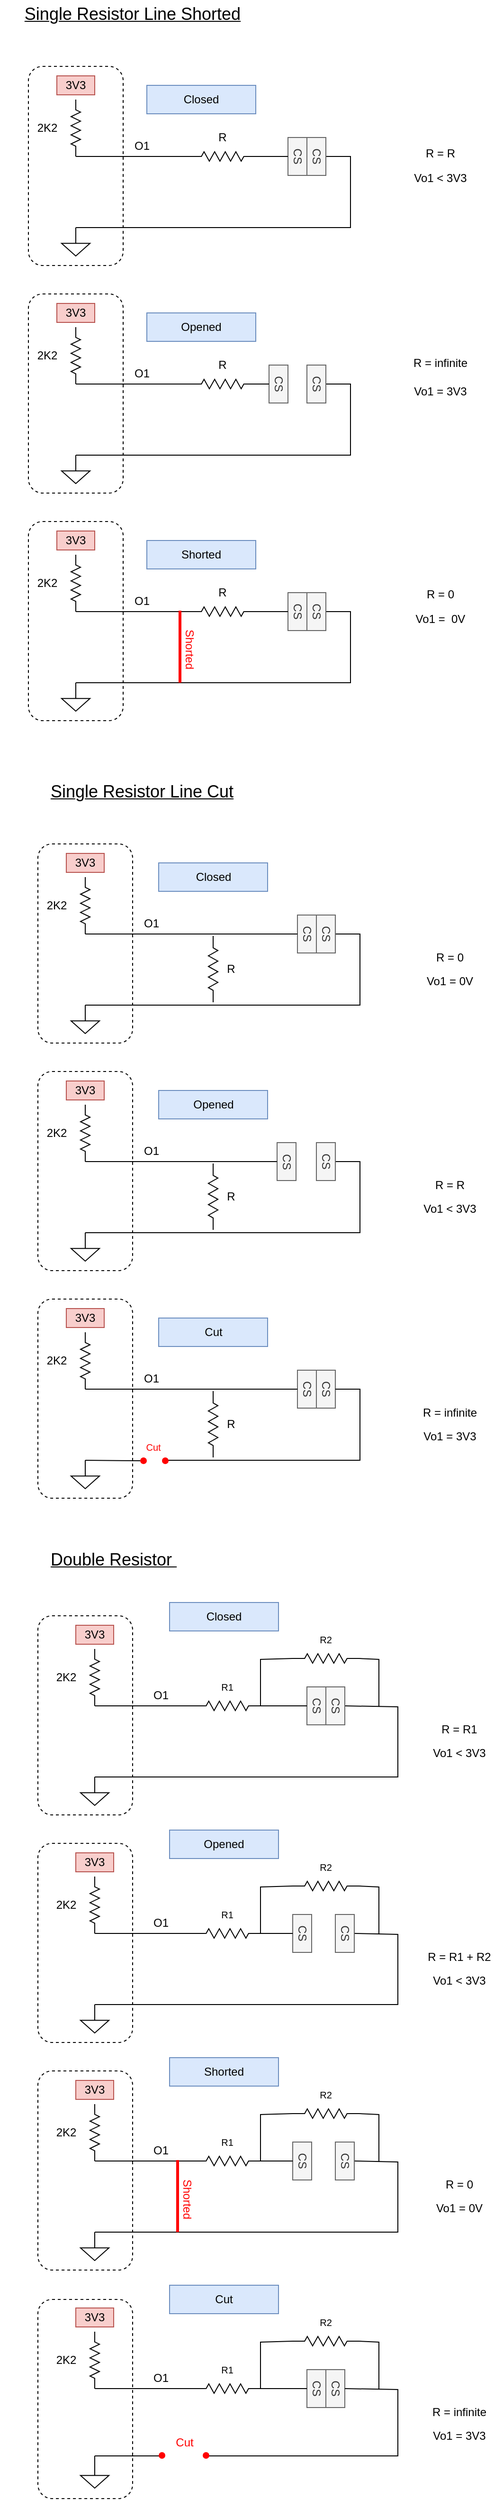 <mxfile version="17.1.3" type="device"><diagram id="9lGxeJK1b-axUtR7p1tf" name="Page-1"><mxGraphModel dx="1141" dy="655" grid="1" gridSize="10" guides="1" tooltips="1" connect="1" arrows="1" fold="1" page="1" pageScale="1" pageWidth="827" pageHeight="1169" math="0" shadow="0"><root><mxCell id="0"/><mxCell id="1" parent="0"/><mxCell id="3kY-kSc1NdS_NbZvphRn-1" value="&lt;font style=&quot;font-size: 18px&quot;&gt;Single Resistor Line Shorted&lt;/font&gt;" style="text;html=1;strokeColor=none;fillColor=none;align=center;verticalAlign=middle;whiteSpace=wrap;rounded=0;fontStyle=4" vertex="1" parent="1"><mxGeometry x="100" y="50" width="240" height="30" as="geometry"/></mxCell><mxCell id="3kY-kSc1NdS_NbZvphRn-3" value="" style="pointerEvents=1;verticalLabelPosition=bottom;shadow=0;dashed=0;align=center;html=1;verticalAlign=top;shape=mxgraph.electrical.signal_sources.signal_ground;fontSize=18;" vertex="1" parent="1"><mxGeometry x="145" y="300" width="30" height="20" as="geometry"/></mxCell><mxCell id="3kY-kSc1NdS_NbZvphRn-6" value="3V3" style="text;html=1;strokeColor=#b85450;fillColor=#f8cecc;align=center;verticalAlign=middle;whiteSpace=wrap;rounded=0;fontSize=12;" vertex="1" parent="1"><mxGeometry x="140" y="130" width="40" height="20" as="geometry"/></mxCell><mxCell id="3kY-kSc1NdS_NbZvphRn-7" value="" style="pointerEvents=1;verticalLabelPosition=bottom;shadow=0;dashed=0;align=center;html=1;verticalAlign=top;shape=mxgraph.electrical.resistors.resistor_2;fontSize=12;rotation=90;" vertex="1" parent="1"><mxGeometry x="130" y="180" width="60" height="10" as="geometry"/></mxCell><mxCell id="3kY-kSc1NdS_NbZvphRn-8" value="O1" style="text;html=1;strokeColor=none;fillColor=none;align=center;verticalAlign=middle;whiteSpace=wrap;rounded=0;fontSize=12;" vertex="1" parent="1"><mxGeometry x="215" y="194" width="30" height="20" as="geometry"/></mxCell><mxCell id="3kY-kSc1NdS_NbZvphRn-10" value="" style="endArrow=none;html=1;rounded=0;fontSize=12;exitX=1;exitY=0.5;exitDx=0;exitDy=0;exitPerimeter=0;entryX=0;entryY=0.5;entryDx=0;entryDy=0;entryPerimeter=0;" edge="1" parent="1" source="3kY-kSc1NdS_NbZvphRn-7" target="3kY-kSc1NdS_NbZvphRn-17"><mxGeometry width="50" height="50" relative="1" as="geometry"><mxPoint x="240" y="190" as="sourcePoint"/><mxPoint x="250" y="215" as="targetPoint"/></mxGeometry></mxCell><mxCell id="3kY-kSc1NdS_NbZvphRn-11" value="" style="endArrow=none;html=1;rounded=0;fontSize=12;exitX=1;exitY=0.5;exitDx=0;exitDy=0;exitPerimeter=0;entryX=0.5;entryY=0;entryDx=0;entryDy=0;" edge="1" parent="1" target="3kY-kSc1NdS_NbZvphRn-16"><mxGeometry width="50" height="50" relative="1" as="geometry"><mxPoint x="160" y="290" as="sourcePoint"/><mxPoint x="250" y="290" as="targetPoint"/><Array as="points"><mxPoint x="450" y="290"/><mxPoint x="450" y="215"/></Array></mxGeometry></mxCell><mxCell id="3kY-kSc1NdS_NbZvphRn-12" value="" style="endArrow=none;html=1;rounded=0;fontSize=12;exitX=0.5;exitY=0;exitDx=0;exitDy=0;exitPerimeter=0;" edge="1" parent="1" source="3kY-kSc1NdS_NbZvphRn-3"><mxGeometry width="50" height="50" relative="1" as="geometry"><mxPoint x="240" y="190" as="sourcePoint"/><mxPoint x="160" y="290" as="targetPoint"/></mxGeometry></mxCell><mxCell id="3kY-kSc1NdS_NbZvphRn-13" value="2K2" style="text;html=1;strokeColor=none;fillColor=none;align=center;verticalAlign=middle;whiteSpace=wrap;rounded=0;fontSize=12;" vertex="1" parent="1"><mxGeometry x="100" y="170" width="60" height="30" as="geometry"/></mxCell><mxCell id="3kY-kSc1NdS_NbZvphRn-14" value="" style="rounded=1;whiteSpace=wrap;html=1;fontSize=12;fillColor=none;dashed=1;" vertex="1" parent="1"><mxGeometry x="110" y="120" width="100" height="210" as="geometry"/></mxCell><mxCell id="3kY-kSc1NdS_NbZvphRn-15" value="CS" style="rounded=0;whiteSpace=wrap;html=1;fontSize=12;fillColor=#f5f5f5;rotation=90;fontColor=#333333;strokeColor=#666666;" vertex="1" parent="1"><mxGeometry x="374" y="205" width="40" height="20" as="geometry"/></mxCell><mxCell id="3kY-kSc1NdS_NbZvphRn-16" value="CS" style="rounded=0;whiteSpace=wrap;html=1;fontSize=12;fillColor=#f5f5f5;rotation=90;fontColor=#333333;strokeColor=#666666;" vertex="1" parent="1"><mxGeometry x="394" y="205" width="40" height="20" as="geometry"/></mxCell><mxCell id="3kY-kSc1NdS_NbZvphRn-19" style="edgeStyle=orthogonalEdgeStyle;rounded=0;orthogonalLoop=1;jettySize=auto;html=1;exitX=1;exitY=0.5;exitDx=0;exitDy=0;exitPerimeter=0;entryX=0.5;entryY=1;entryDx=0;entryDy=0;fontSize=12;endArrow=none;endFill=0;" edge="1" parent="1" source="3kY-kSc1NdS_NbZvphRn-17" target="3kY-kSc1NdS_NbZvphRn-15"><mxGeometry relative="1" as="geometry"/></mxCell><mxCell id="3kY-kSc1NdS_NbZvphRn-17" value="" style="pointerEvents=1;verticalLabelPosition=bottom;shadow=0;dashed=0;align=center;html=1;verticalAlign=top;shape=mxgraph.electrical.resistors.resistor_2;fontSize=12;fillColor=default;" vertex="1" parent="1"><mxGeometry x="280" y="210" width="70" height="10" as="geometry"/></mxCell><mxCell id="3kY-kSc1NdS_NbZvphRn-18" value="R" style="text;html=1;strokeColor=none;fillColor=none;align=center;verticalAlign=middle;whiteSpace=wrap;rounded=0;fontSize=12;" vertex="1" parent="1"><mxGeometry x="285" y="180" width="60" height="30" as="geometry"/></mxCell><mxCell id="3kY-kSc1NdS_NbZvphRn-35" value="" style="pointerEvents=1;verticalLabelPosition=bottom;shadow=0;dashed=0;align=center;html=1;verticalAlign=top;shape=mxgraph.electrical.signal_sources.signal_ground;fontSize=18;" vertex="1" parent="1"><mxGeometry x="145" y="540" width="30" height="20" as="geometry"/></mxCell><mxCell id="3kY-kSc1NdS_NbZvphRn-36" value="3V3" style="text;html=1;strokeColor=#b85450;fillColor=#f8cecc;align=center;verticalAlign=middle;whiteSpace=wrap;rounded=0;fontSize=12;" vertex="1" parent="1"><mxGeometry x="140" y="370" width="40" height="20" as="geometry"/></mxCell><mxCell id="3kY-kSc1NdS_NbZvphRn-37" value="" style="pointerEvents=1;verticalLabelPosition=bottom;shadow=0;dashed=0;align=center;html=1;verticalAlign=top;shape=mxgraph.electrical.resistors.resistor_2;fontSize=12;rotation=90;" vertex="1" parent="1"><mxGeometry x="130" y="420" width="60" height="10" as="geometry"/></mxCell><mxCell id="3kY-kSc1NdS_NbZvphRn-38" value="O1" style="text;html=1;strokeColor=none;fillColor=none;align=center;verticalAlign=middle;whiteSpace=wrap;rounded=0;fontSize=12;" vertex="1" parent="1"><mxGeometry x="215" y="434" width="30" height="20" as="geometry"/></mxCell><mxCell id="3kY-kSc1NdS_NbZvphRn-40" value="" style="endArrow=none;html=1;rounded=0;fontSize=12;exitX=1;exitY=0.5;exitDx=0;exitDy=0;exitPerimeter=0;entryX=0;entryY=0.5;entryDx=0;entryDy=0;entryPerimeter=0;" edge="1" parent="1" source="3kY-kSc1NdS_NbZvphRn-37" target="3kY-kSc1NdS_NbZvphRn-48"><mxGeometry width="50" height="50" relative="1" as="geometry"><mxPoint x="240" y="430" as="sourcePoint"/><mxPoint x="250" y="455" as="targetPoint"/></mxGeometry></mxCell><mxCell id="3kY-kSc1NdS_NbZvphRn-41" value="" style="endArrow=none;html=1;rounded=0;fontSize=12;exitX=1;exitY=0.5;exitDx=0;exitDy=0;exitPerimeter=0;entryX=0.5;entryY=0;entryDx=0;entryDy=0;" edge="1" parent="1" target="3kY-kSc1NdS_NbZvphRn-46"><mxGeometry width="50" height="50" relative="1" as="geometry"><mxPoint x="160" y="530" as="sourcePoint"/><mxPoint x="250" y="530" as="targetPoint"/><Array as="points"><mxPoint x="450" y="530"/><mxPoint x="450" y="455"/></Array></mxGeometry></mxCell><mxCell id="3kY-kSc1NdS_NbZvphRn-42" value="" style="endArrow=none;html=1;rounded=0;fontSize=12;exitX=0.5;exitY=0;exitDx=0;exitDy=0;exitPerimeter=0;" edge="1" parent="1" source="3kY-kSc1NdS_NbZvphRn-35"><mxGeometry width="50" height="50" relative="1" as="geometry"><mxPoint x="240" y="430" as="sourcePoint"/><mxPoint x="160" y="530" as="targetPoint"/></mxGeometry></mxCell><mxCell id="3kY-kSc1NdS_NbZvphRn-43" value="2K2" style="text;html=1;strokeColor=none;fillColor=none;align=center;verticalAlign=middle;whiteSpace=wrap;rounded=0;fontSize=12;" vertex="1" parent="1"><mxGeometry x="100" y="410" width="60" height="30" as="geometry"/></mxCell><mxCell id="3kY-kSc1NdS_NbZvphRn-44" value="" style="rounded=1;whiteSpace=wrap;html=1;fontSize=12;fillColor=none;dashed=1;" vertex="1" parent="1"><mxGeometry x="110" y="360" width="100" height="210" as="geometry"/></mxCell><mxCell id="3kY-kSc1NdS_NbZvphRn-45" value="CS" style="rounded=0;whiteSpace=wrap;html=1;fontSize=12;fillColor=#f5f5f5;rotation=90;fontColor=#333333;strokeColor=#666666;" vertex="1" parent="1"><mxGeometry x="354" y="445" width="40" height="20" as="geometry"/></mxCell><mxCell id="3kY-kSc1NdS_NbZvphRn-46" value="CS" style="rounded=0;whiteSpace=wrap;html=1;fontSize=12;fillColor=#f5f5f5;rotation=90;fontColor=#333333;strokeColor=#666666;" vertex="1" parent="1"><mxGeometry x="394" y="445" width="40" height="20" as="geometry"/></mxCell><mxCell id="3kY-kSc1NdS_NbZvphRn-47" style="edgeStyle=orthogonalEdgeStyle;rounded=0;orthogonalLoop=1;jettySize=auto;html=1;exitX=1;exitY=0.5;exitDx=0;exitDy=0;exitPerimeter=0;entryX=0.5;entryY=1;entryDx=0;entryDy=0;fontSize=12;endArrow=none;endFill=0;" edge="1" parent="1" source="3kY-kSc1NdS_NbZvphRn-48" target="3kY-kSc1NdS_NbZvphRn-45"><mxGeometry relative="1" as="geometry"/></mxCell><mxCell id="3kY-kSc1NdS_NbZvphRn-48" value="" style="pointerEvents=1;verticalLabelPosition=bottom;shadow=0;dashed=0;align=center;html=1;verticalAlign=top;shape=mxgraph.electrical.resistors.resistor_2;fontSize=12;fillColor=default;" vertex="1" parent="1"><mxGeometry x="280" y="450" width="70" height="10" as="geometry"/></mxCell><mxCell id="3kY-kSc1NdS_NbZvphRn-49" value="R" style="text;html=1;strokeColor=none;fillColor=none;align=center;verticalAlign=middle;whiteSpace=wrap;rounded=0;fontSize=12;" vertex="1" parent="1"><mxGeometry x="285" y="420" width="60" height="30" as="geometry"/></mxCell><mxCell id="3kY-kSc1NdS_NbZvphRn-50" value="" style="pointerEvents=1;verticalLabelPosition=bottom;shadow=0;dashed=0;align=center;html=1;verticalAlign=top;shape=mxgraph.electrical.signal_sources.signal_ground;fontSize=18;" vertex="1" parent="1"><mxGeometry x="145" y="780" width="30" height="20" as="geometry"/></mxCell><mxCell id="3kY-kSc1NdS_NbZvphRn-51" value="3V3" style="text;html=1;strokeColor=#b85450;fillColor=#f8cecc;align=center;verticalAlign=middle;whiteSpace=wrap;rounded=0;fontSize=12;" vertex="1" parent="1"><mxGeometry x="140" y="610" width="40" height="20" as="geometry"/></mxCell><mxCell id="3kY-kSc1NdS_NbZvphRn-52" value="" style="pointerEvents=1;verticalLabelPosition=bottom;shadow=0;dashed=0;align=center;html=1;verticalAlign=top;shape=mxgraph.electrical.resistors.resistor_2;fontSize=12;rotation=90;" vertex="1" parent="1"><mxGeometry x="130" y="660" width="60" height="10" as="geometry"/></mxCell><mxCell id="3kY-kSc1NdS_NbZvphRn-53" value="O1" style="text;html=1;strokeColor=none;fillColor=none;align=center;verticalAlign=middle;whiteSpace=wrap;rounded=0;fontSize=12;" vertex="1" parent="1"><mxGeometry x="215" y="674" width="30" height="20" as="geometry"/></mxCell><mxCell id="3kY-kSc1NdS_NbZvphRn-55" value="" style="endArrow=none;html=1;rounded=0;fontSize=12;exitX=1;exitY=0.5;exitDx=0;exitDy=0;exitPerimeter=0;entryX=0;entryY=0.5;entryDx=0;entryDy=0;entryPerimeter=0;" edge="1" parent="1" source="3kY-kSc1NdS_NbZvphRn-52" target="3kY-kSc1NdS_NbZvphRn-63"><mxGeometry width="50" height="50" relative="1" as="geometry"><mxPoint x="240" y="670" as="sourcePoint"/><mxPoint x="250" y="695" as="targetPoint"/></mxGeometry></mxCell><mxCell id="3kY-kSc1NdS_NbZvphRn-56" value="" style="endArrow=none;html=1;rounded=0;fontSize=12;exitX=1;exitY=0.5;exitDx=0;exitDy=0;exitPerimeter=0;entryX=0.5;entryY=0;entryDx=0;entryDy=0;" edge="1" parent="1" target="3kY-kSc1NdS_NbZvphRn-61"><mxGeometry width="50" height="50" relative="1" as="geometry"><mxPoint x="160" y="770" as="sourcePoint"/><mxPoint x="250" y="770" as="targetPoint"/><Array as="points"><mxPoint x="450" y="770"/><mxPoint x="450" y="695"/></Array></mxGeometry></mxCell><mxCell id="3kY-kSc1NdS_NbZvphRn-57" value="" style="endArrow=none;html=1;rounded=0;fontSize=12;exitX=0.5;exitY=0;exitDx=0;exitDy=0;exitPerimeter=0;" edge="1" parent="1" source="3kY-kSc1NdS_NbZvphRn-50"><mxGeometry width="50" height="50" relative="1" as="geometry"><mxPoint x="240" y="670" as="sourcePoint"/><mxPoint x="160" y="770" as="targetPoint"/></mxGeometry></mxCell><mxCell id="3kY-kSc1NdS_NbZvphRn-58" value="2K2" style="text;html=1;strokeColor=none;fillColor=none;align=center;verticalAlign=middle;whiteSpace=wrap;rounded=0;fontSize=12;" vertex="1" parent="1"><mxGeometry x="100" y="650" width="60" height="30" as="geometry"/></mxCell><mxCell id="3kY-kSc1NdS_NbZvphRn-59" value="" style="rounded=1;whiteSpace=wrap;html=1;fontSize=12;fillColor=none;dashed=1;" vertex="1" parent="1"><mxGeometry x="110" y="600" width="100" height="210" as="geometry"/></mxCell><mxCell id="3kY-kSc1NdS_NbZvphRn-60" value="CS" style="rounded=0;whiteSpace=wrap;html=1;fontSize=12;fillColor=#f5f5f5;rotation=90;fontColor=#333333;strokeColor=#666666;" vertex="1" parent="1"><mxGeometry x="374" y="685" width="40" height="20" as="geometry"/></mxCell><mxCell id="3kY-kSc1NdS_NbZvphRn-61" value="CS" style="rounded=0;whiteSpace=wrap;html=1;fontSize=12;fillColor=#f5f5f5;rotation=90;fontColor=#333333;strokeColor=#666666;" vertex="1" parent="1"><mxGeometry x="394" y="685" width="40" height="20" as="geometry"/></mxCell><mxCell id="3kY-kSc1NdS_NbZvphRn-62" style="edgeStyle=orthogonalEdgeStyle;rounded=0;orthogonalLoop=1;jettySize=auto;html=1;exitX=1;exitY=0.5;exitDx=0;exitDy=0;exitPerimeter=0;entryX=0.5;entryY=1;entryDx=0;entryDy=0;fontSize=12;endArrow=none;endFill=0;" edge="1" parent="1" source="3kY-kSc1NdS_NbZvphRn-63" target="3kY-kSc1NdS_NbZvphRn-60"><mxGeometry relative="1" as="geometry"/></mxCell><mxCell id="3kY-kSc1NdS_NbZvphRn-63" value="" style="pointerEvents=1;verticalLabelPosition=bottom;shadow=0;dashed=0;align=center;html=1;verticalAlign=top;shape=mxgraph.electrical.resistors.resistor_2;fontSize=12;fillColor=default;" vertex="1" parent="1"><mxGeometry x="280" y="690" width="70" height="10" as="geometry"/></mxCell><mxCell id="3kY-kSc1NdS_NbZvphRn-64" value="R" style="text;html=1;strokeColor=none;fillColor=none;align=center;verticalAlign=middle;whiteSpace=wrap;rounded=0;fontSize=12;" vertex="1" parent="1"><mxGeometry x="285" y="660" width="60" height="30" as="geometry"/></mxCell><mxCell id="3kY-kSc1NdS_NbZvphRn-65" value="" style="endArrow=none;html=1;rounded=0;fontSize=12;strokeWidth=3;strokeColor=#FF0000;" edge="1" parent="1"><mxGeometry width="50" height="50" relative="1" as="geometry"><mxPoint x="270" y="770" as="sourcePoint"/><mxPoint x="270" y="694" as="targetPoint"/></mxGeometry></mxCell><mxCell id="3kY-kSc1NdS_NbZvphRn-66" value="R = infinite" style="text;html=1;strokeColor=none;fillColor=none;align=center;verticalAlign=middle;whiteSpace=wrap;rounded=0;fontSize=12;" vertex="1" parent="1"><mxGeometry x="500" y="415" width="90" height="35" as="geometry"/></mxCell><mxCell id="3kY-kSc1NdS_NbZvphRn-67" value="R = R" style="text;html=1;strokeColor=none;fillColor=none;align=center;verticalAlign=middle;whiteSpace=wrap;rounded=0;fontSize=12;" vertex="1" parent="1"><mxGeometry x="500" y="194" width="90" height="35" as="geometry"/></mxCell><mxCell id="3kY-kSc1NdS_NbZvphRn-68" value="&lt;font color=&quot;#ff0000&quot;&gt;Shorted&lt;/font&gt;" style="text;html=1;strokeColor=none;fillColor=none;align=center;verticalAlign=middle;whiteSpace=wrap;rounded=0;fontSize=12;rotation=90;" vertex="1" parent="1"><mxGeometry x="250" y="720" width="60" height="30" as="geometry"/></mxCell><mxCell id="3kY-kSc1NdS_NbZvphRn-69" value="R = 0" style="text;html=1;strokeColor=none;fillColor=none;align=center;verticalAlign=middle;whiteSpace=wrap;rounded=0;fontSize=12;" vertex="1" parent="1"><mxGeometry x="500" y="659" width="90" height="35" as="geometry"/></mxCell><mxCell id="3kY-kSc1NdS_NbZvphRn-70" value="Vo1 = &amp;nbsp;0V" style="text;html=1;strokeColor=none;fillColor=none;align=center;verticalAlign=middle;whiteSpace=wrap;rounded=0;fontSize=12;" vertex="1" parent="1"><mxGeometry x="500" y="685" width="90" height="35" as="geometry"/></mxCell><mxCell id="3kY-kSc1NdS_NbZvphRn-71" value="Vo1 = 3V3" style="text;html=1;strokeColor=none;fillColor=none;align=center;verticalAlign=middle;whiteSpace=wrap;rounded=0;fontSize=12;" vertex="1" parent="1"><mxGeometry x="500" y="445" width="90" height="35" as="geometry"/></mxCell><mxCell id="3kY-kSc1NdS_NbZvphRn-72" value="Vo1 &amp;lt; 3V3" style="text;html=1;strokeColor=none;fillColor=none;align=center;verticalAlign=middle;whiteSpace=wrap;rounded=0;fontSize=12;" vertex="1" parent="1"><mxGeometry x="500" y="220" width="90" height="35" as="geometry"/></mxCell><mxCell id="3kY-kSc1NdS_NbZvphRn-73" value="&lt;font style=&quot;font-size: 18px&quot;&gt;Single Resistor Line Cut&lt;/font&gt;" style="text;html=1;strokeColor=none;fillColor=none;align=center;verticalAlign=middle;whiteSpace=wrap;rounded=0;fontStyle=4" vertex="1" parent="1"><mxGeometry x="110" y="870" width="240" height="30" as="geometry"/></mxCell><mxCell id="3kY-kSc1NdS_NbZvphRn-74" value="" style="pointerEvents=1;verticalLabelPosition=bottom;shadow=0;dashed=0;align=center;html=1;verticalAlign=top;shape=mxgraph.electrical.signal_sources.signal_ground;fontSize=18;" vertex="1" parent="1"><mxGeometry x="155" y="1120" width="30" height="20" as="geometry"/></mxCell><mxCell id="3kY-kSc1NdS_NbZvphRn-75" value="3V3" style="text;html=1;strokeColor=#b85450;fillColor=#f8cecc;align=center;verticalAlign=middle;whiteSpace=wrap;rounded=0;fontSize=12;" vertex="1" parent="1"><mxGeometry x="150" y="950" width="40" height="20" as="geometry"/></mxCell><mxCell id="3kY-kSc1NdS_NbZvphRn-76" value="" style="pointerEvents=1;verticalLabelPosition=bottom;shadow=0;dashed=0;align=center;html=1;verticalAlign=top;shape=mxgraph.electrical.resistors.resistor_2;fontSize=12;rotation=90;" vertex="1" parent="1"><mxGeometry x="140" y="1000" width="60" height="10" as="geometry"/></mxCell><mxCell id="3kY-kSc1NdS_NbZvphRn-77" value="O1" style="text;html=1;strokeColor=none;fillColor=none;align=center;verticalAlign=middle;whiteSpace=wrap;rounded=0;fontSize=12;" vertex="1" parent="1"><mxGeometry x="225" y="1014" width="30" height="20" as="geometry"/></mxCell><mxCell id="3kY-kSc1NdS_NbZvphRn-79" value="" style="endArrow=none;html=1;rounded=0;fontSize=12;exitX=1;exitY=0.5;exitDx=0;exitDy=0;exitPerimeter=0;entryX=0.5;entryY=0;entryDx=0;entryDy=0;" edge="1" parent="1" target="3kY-kSc1NdS_NbZvphRn-84"><mxGeometry width="50" height="50" relative="1" as="geometry"><mxPoint x="170" y="1110" as="sourcePoint"/><mxPoint x="260" y="1110" as="targetPoint"/><Array as="points"><mxPoint x="460" y="1110"/><mxPoint x="460" y="1035"/></Array></mxGeometry></mxCell><mxCell id="3kY-kSc1NdS_NbZvphRn-80" value="" style="endArrow=none;html=1;rounded=0;fontSize=12;exitX=0.5;exitY=0;exitDx=0;exitDy=0;exitPerimeter=0;" edge="1" parent="1" source="3kY-kSc1NdS_NbZvphRn-74"><mxGeometry width="50" height="50" relative="1" as="geometry"><mxPoint x="250" y="1010" as="sourcePoint"/><mxPoint x="170" y="1110" as="targetPoint"/></mxGeometry></mxCell><mxCell id="3kY-kSc1NdS_NbZvphRn-81" value="2K2" style="text;html=1;strokeColor=none;fillColor=none;align=center;verticalAlign=middle;whiteSpace=wrap;rounded=0;fontSize=12;" vertex="1" parent="1"><mxGeometry x="110" y="990" width="60" height="30" as="geometry"/></mxCell><mxCell id="3kY-kSc1NdS_NbZvphRn-82" value="" style="rounded=1;whiteSpace=wrap;html=1;fontSize=12;fillColor=none;dashed=1;" vertex="1" parent="1"><mxGeometry x="120" y="940" width="100" height="210" as="geometry"/></mxCell><mxCell id="3kY-kSc1NdS_NbZvphRn-83" value="CS" style="rounded=0;whiteSpace=wrap;html=1;fontSize=12;fillColor=#f5f5f5;rotation=90;fontColor=#333333;strokeColor=#666666;" vertex="1" parent="1"><mxGeometry x="384" y="1025" width="40" height="20" as="geometry"/></mxCell><mxCell id="3kY-kSc1NdS_NbZvphRn-84" value="CS" style="rounded=0;whiteSpace=wrap;html=1;fontSize=12;fillColor=#f5f5f5;rotation=90;fontColor=#333333;strokeColor=#666666;" vertex="1" parent="1"><mxGeometry x="404" y="1025" width="40" height="20" as="geometry"/></mxCell><mxCell id="3kY-kSc1NdS_NbZvphRn-86" value="" style="pointerEvents=1;verticalLabelPosition=bottom;shadow=0;dashed=0;align=center;html=1;verticalAlign=top;shape=mxgraph.electrical.resistors.resistor_2;fontSize=12;fillColor=default;rotation=-90;" vertex="1" parent="1"><mxGeometry x="270" y="1067" width="70" height="10" as="geometry"/></mxCell><mxCell id="3kY-kSc1NdS_NbZvphRn-118" value="R = 0" style="text;html=1;strokeColor=none;fillColor=none;align=center;verticalAlign=middle;whiteSpace=wrap;rounded=0;fontSize=12;" vertex="1" parent="1"><mxGeometry x="510" y="1042" width="90" height="35" as="geometry"/></mxCell><mxCell id="3kY-kSc1NdS_NbZvphRn-123" value="Vo1 = 0V" style="text;html=1;strokeColor=none;fillColor=none;align=center;verticalAlign=middle;whiteSpace=wrap;rounded=0;fontSize=12;" vertex="1" parent="1"><mxGeometry x="510" y="1067" width="90" height="35" as="geometry"/></mxCell><mxCell id="3kY-kSc1NdS_NbZvphRn-124" value="" style="endArrow=none;html=1;rounded=0;fontSize=12;fontColor=#FF0000;strokeColor=#000000;strokeWidth=1;entryX=0.5;entryY=1;entryDx=0;entryDy=0;exitX=1;exitY=0.5;exitDx=0;exitDy=0;exitPerimeter=0;" edge="1" parent="1" source="3kY-kSc1NdS_NbZvphRn-76" target="3kY-kSc1NdS_NbZvphRn-83"><mxGeometry width="50" height="50" relative="1" as="geometry"><mxPoint x="310" y="1035" as="sourcePoint"/><mxPoint x="280" y="1040" as="targetPoint"/></mxGeometry></mxCell><mxCell id="3kY-kSc1NdS_NbZvphRn-125" value="&lt;font color=&quot;#000000&quot;&gt;R&lt;/font&gt;" style="text;html=1;strokeColor=none;fillColor=none;align=center;verticalAlign=middle;whiteSpace=wrap;rounded=0;fontSize=12;fontColor=#FF0000;" vertex="1" parent="1"><mxGeometry x="294" y="1057" width="60" height="30" as="geometry"/></mxCell><mxCell id="3kY-kSc1NdS_NbZvphRn-126" value="Closed" style="text;html=1;strokeColor=#6c8ebf;fillColor=#dae8fc;align=center;verticalAlign=middle;whiteSpace=wrap;rounded=0;fontSize=12;" vertex="1" parent="1"><mxGeometry x="235" y="140" width="115" height="30" as="geometry"/></mxCell><mxCell id="3kY-kSc1NdS_NbZvphRn-127" value="Opened" style="text;html=1;strokeColor=#6c8ebf;fillColor=#dae8fc;align=center;verticalAlign=middle;whiteSpace=wrap;rounded=0;fontSize=12;" vertex="1" parent="1"><mxGeometry x="235" y="380" width="115" height="30" as="geometry"/></mxCell><mxCell id="3kY-kSc1NdS_NbZvphRn-128" value="Shorted" style="text;html=1;strokeColor=#6c8ebf;fillColor=#dae8fc;align=center;verticalAlign=middle;whiteSpace=wrap;rounded=0;fontSize=12;" vertex="1" parent="1"><mxGeometry x="235" y="620" width="115" height="30" as="geometry"/></mxCell><mxCell id="3kY-kSc1NdS_NbZvphRn-129" value="Closed" style="text;html=1;strokeColor=#6c8ebf;fillColor=#dae8fc;align=center;verticalAlign=middle;whiteSpace=wrap;rounded=0;fontSize=12;" vertex="1" parent="1"><mxGeometry x="247.5" y="960" width="115" height="30" as="geometry"/></mxCell><mxCell id="3kY-kSc1NdS_NbZvphRn-131" value="" style="pointerEvents=1;verticalLabelPosition=bottom;shadow=0;dashed=0;align=center;html=1;verticalAlign=top;shape=mxgraph.electrical.signal_sources.signal_ground;fontSize=18;" vertex="1" parent="1"><mxGeometry x="155" y="1360" width="30" height="20" as="geometry"/></mxCell><mxCell id="3kY-kSc1NdS_NbZvphRn-132" value="3V3" style="text;html=1;strokeColor=#b85450;fillColor=#f8cecc;align=center;verticalAlign=middle;whiteSpace=wrap;rounded=0;fontSize=12;" vertex="1" parent="1"><mxGeometry x="150" y="1190" width="40" height="20" as="geometry"/></mxCell><mxCell id="3kY-kSc1NdS_NbZvphRn-133" value="" style="pointerEvents=1;verticalLabelPosition=bottom;shadow=0;dashed=0;align=center;html=1;verticalAlign=top;shape=mxgraph.electrical.resistors.resistor_2;fontSize=12;rotation=90;" vertex="1" parent="1"><mxGeometry x="140" y="1240" width="60" height="10" as="geometry"/></mxCell><mxCell id="3kY-kSc1NdS_NbZvphRn-134" value="O1" style="text;html=1;strokeColor=none;fillColor=none;align=center;verticalAlign=middle;whiteSpace=wrap;rounded=0;fontSize=12;" vertex="1" parent="1"><mxGeometry x="225" y="1254" width="30" height="20" as="geometry"/></mxCell><mxCell id="3kY-kSc1NdS_NbZvphRn-135" value="" style="endArrow=none;html=1;rounded=0;fontSize=12;exitX=1;exitY=0.5;exitDx=0;exitDy=0;exitPerimeter=0;entryX=0.5;entryY=0;entryDx=0;entryDy=0;" edge="1" parent="1" target="3kY-kSc1NdS_NbZvphRn-140"><mxGeometry width="50" height="50" relative="1" as="geometry"><mxPoint x="170" y="1350" as="sourcePoint"/><mxPoint x="260" y="1350" as="targetPoint"/><Array as="points"><mxPoint x="460" y="1350"/><mxPoint x="460" y="1275"/></Array></mxGeometry></mxCell><mxCell id="3kY-kSc1NdS_NbZvphRn-136" value="" style="endArrow=none;html=1;rounded=0;fontSize=12;exitX=0.5;exitY=0;exitDx=0;exitDy=0;exitPerimeter=0;" edge="1" parent="1" source="3kY-kSc1NdS_NbZvphRn-131"><mxGeometry width="50" height="50" relative="1" as="geometry"><mxPoint x="250" y="1250" as="sourcePoint"/><mxPoint x="170" y="1350" as="targetPoint"/></mxGeometry></mxCell><mxCell id="3kY-kSc1NdS_NbZvphRn-137" value="2K2" style="text;html=1;strokeColor=none;fillColor=none;align=center;verticalAlign=middle;whiteSpace=wrap;rounded=0;fontSize=12;" vertex="1" parent="1"><mxGeometry x="110" y="1230" width="60" height="30" as="geometry"/></mxCell><mxCell id="3kY-kSc1NdS_NbZvphRn-138" value="" style="rounded=1;whiteSpace=wrap;html=1;fontSize=12;fillColor=none;dashed=1;" vertex="1" parent="1"><mxGeometry x="120" y="1180" width="100" height="210" as="geometry"/></mxCell><mxCell id="3kY-kSc1NdS_NbZvphRn-139" value="CS" style="rounded=0;whiteSpace=wrap;html=1;fontSize=12;fillColor=#f5f5f5;rotation=90;fontColor=#333333;strokeColor=#666666;" vertex="1" parent="1"><mxGeometry x="362.5" y="1265" width="40" height="20" as="geometry"/></mxCell><mxCell id="3kY-kSc1NdS_NbZvphRn-140" value="CS" style="rounded=0;whiteSpace=wrap;html=1;fontSize=12;fillColor=#f5f5f5;rotation=90;fontColor=#333333;strokeColor=#666666;" vertex="1" parent="1"><mxGeometry x="404" y="1265" width="40" height="20" as="geometry"/></mxCell><mxCell id="3kY-kSc1NdS_NbZvphRn-141" value="" style="pointerEvents=1;verticalLabelPosition=bottom;shadow=0;dashed=0;align=center;html=1;verticalAlign=top;shape=mxgraph.electrical.resistors.resistor_2;fontSize=12;fillColor=default;rotation=-90;" vertex="1" parent="1"><mxGeometry x="270" y="1307" width="70" height="10" as="geometry"/></mxCell><mxCell id="3kY-kSc1NdS_NbZvphRn-142" value="R = R" style="text;html=1;strokeColor=none;fillColor=none;align=center;verticalAlign=middle;whiteSpace=wrap;rounded=0;fontSize=12;" vertex="1" parent="1"><mxGeometry x="510" y="1282" width="90" height="35" as="geometry"/></mxCell><mxCell id="3kY-kSc1NdS_NbZvphRn-143" value="Vo1 &amp;lt; 3V3" style="text;html=1;strokeColor=none;fillColor=none;align=center;verticalAlign=middle;whiteSpace=wrap;rounded=0;fontSize=12;" vertex="1" parent="1"><mxGeometry x="510" y="1307" width="90" height="35" as="geometry"/></mxCell><mxCell id="3kY-kSc1NdS_NbZvphRn-144" value="" style="endArrow=none;html=1;rounded=0;fontSize=12;fontColor=#FF0000;strokeColor=#000000;strokeWidth=1;entryX=0.5;entryY=1;entryDx=0;entryDy=0;exitX=1;exitY=0.5;exitDx=0;exitDy=0;exitPerimeter=0;" edge="1" parent="1" source="3kY-kSc1NdS_NbZvphRn-133" target="3kY-kSc1NdS_NbZvphRn-139"><mxGeometry width="50" height="50" relative="1" as="geometry"><mxPoint x="310" y="1275" as="sourcePoint"/><mxPoint x="280" y="1280" as="targetPoint"/></mxGeometry></mxCell><mxCell id="3kY-kSc1NdS_NbZvphRn-145" value="&lt;font color=&quot;#000000&quot;&gt;R&lt;/font&gt;" style="text;html=1;strokeColor=none;fillColor=none;align=center;verticalAlign=middle;whiteSpace=wrap;rounded=0;fontSize=12;fontColor=#FF0000;" vertex="1" parent="1"><mxGeometry x="294" y="1297" width="60" height="30" as="geometry"/></mxCell><mxCell id="3kY-kSc1NdS_NbZvphRn-146" value="Opened" style="text;html=1;strokeColor=#6c8ebf;fillColor=#dae8fc;align=center;verticalAlign=middle;whiteSpace=wrap;rounded=0;fontSize=12;" vertex="1" parent="1"><mxGeometry x="247.5" y="1200" width="115" height="30" as="geometry"/></mxCell><mxCell id="3kY-kSc1NdS_NbZvphRn-147" value="" style="pointerEvents=1;verticalLabelPosition=bottom;shadow=0;dashed=0;align=center;html=1;verticalAlign=top;shape=mxgraph.electrical.signal_sources.signal_ground;fontSize=18;" vertex="1" parent="1"><mxGeometry x="155" y="1600" width="30" height="20" as="geometry"/></mxCell><mxCell id="3kY-kSc1NdS_NbZvphRn-148" value="3V3" style="text;html=1;strokeColor=#b85450;fillColor=#f8cecc;align=center;verticalAlign=middle;whiteSpace=wrap;rounded=0;fontSize=12;" vertex="1" parent="1"><mxGeometry x="150" y="1430" width="40" height="20" as="geometry"/></mxCell><mxCell id="3kY-kSc1NdS_NbZvphRn-149" value="" style="pointerEvents=1;verticalLabelPosition=bottom;shadow=0;dashed=0;align=center;html=1;verticalAlign=top;shape=mxgraph.electrical.resistors.resistor_2;fontSize=12;rotation=90;" vertex="1" parent="1"><mxGeometry x="140" y="1480" width="60" height="10" as="geometry"/></mxCell><mxCell id="3kY-kSc1NdS_NbZvphRn-150" value="O1" style="text;html=1;strokeColor=none;fillColor=none;align=center;verticalAlign=middle;whiteSpace=wrap;rounded=0;fontSize=12;" vertex="1" parent="1"><mxGeometry x="225" y="1494" width="30" height="20" as="geometry"/></mxCell><mxCell id="3kY-kSc1NdS_NbZvphRn-152" value="" style="endArrow=none;html=1;rounded=0;fontSize=12;exitX=0.5;exitY=0;exitDx=0;exitDy=0;exitPerimeter=0;" edge="1" parent="1" source="3kY-kSc1NdS_NbZvphRn-147"><mxGeometry width="50" height="50" relative="1" as="geometry"><mxPoint x="250" y="1490" as="sourcePoint"/><mxPoint x="170" y="1590" as="targetPoint"/></mxGeometry></mxCell><mxCell id="3kY-kSc1NdS_NbZvphRn-153" value="2K2" style="text;html=1;strokeColor=none;fillColor=none;align=center;verticalAlign=middle;whiteSpace=wrap;rounded=0;fontSize=12;" vertex="1" parent="1"><mxGeometry x="110" y="1470" width="60" height="30" as="geometry"/></mxCell><mxCell id="3kY-kSc1NdS_NbZvphRn-154" value="" style="rounded=1;whiteSpace=wrap;html=1;fontSize=12;fillColor=none;dashed=1;" vertex="1" parent="1"><mxGeometry x="120" y="1420" width="100" height="210" as="geometry"/></mxCell><mxCell id="3kY-kSc1NdS_NbZvphRn-155" value="CS" style="rounded=0;whiteSpace=wrap;html=1;fontSize=12;fillColor=#f5f5f5;rotation=90;fontColor=#333333;strokeColor=#666666;" vertex="1" parent="1"><mxGeometry x="384" y="1505" width="40" height="20" as="geometry"/></mxCell><mxCell id="3kY-kSc1NdS_NbZvphRn-156" value="CS" style="rounded=0;whiteSpace=wrap;html=1;fontSize=12;fillColor=#f5f5f5;rotation=90;fontColor=#333333;strokeColor=#666666;" vertex="1" parent="1"><mxGeometry x="404" y="1505" width="40" height="20" as="geometry"/></mxCell><mxCell id="3kY-kSc1NdS_NbZvphRn-157" value="" style="pointerEvents=1;verticalLabelPosition=bottom;shadow=0;dashed=0;align=center;html=1;verticalAlign=top;shape=mxgraph.electrical.resistors.resistor_2;fontSize=12;fillColor=default;rotation=-90;" vertex="1" parent="1"><mxGeometry x="270" y="1547" width="70" height="10" as="geometry"/></mxCell><mxCell id="3kY-kSc1NdS_NbZvphRn-158" value="R = infinite" style="text;html=1;strokeColor=none;fillColor=none;align=center;verticalAlign=middle;whiteSpace=wrap;rounded=0;fontSize=12;" vertex="1" parent="1"><mxGeometry x="510" y="1522" width="90" height="35" as="geometry"/></mxCell><mxCell id="3kY-kSc1NdS_NbZvphRn-159" value="Vo1 = 3V3" style="text;html=1;strokeColor=none;fillColor=none;align=center;verticalAlign=middle;whiteSpace=wrap;rounded=0;fontSize=12;" vertex="1" parent="1"><mxGeometry x="510" y="1547" width="90" height="35" as="geometry"/></mxCell><mxCell id="3kY-kSc1NdS_NbZvphRn-160" value="" style="endArrow=none;html=1;rounded=0;fontSize=12;fontColor=#FF0000;strokeColor=#000000;strokeWidth=1;entryX=0.5;entryY=1;entryDx=0;entryDy=0;exitX=1;exitY=0.5;exitDx=0;exitDy=0;exitPerimeter=0;" edge="1" parent="1" source="3kY-kSc1NdS_NbZvphRn-149" target="3kY-kSc1NdS_NbZvphRn-155"><mxGeometry width="50" height="50" relative="1" as="geometry"><mxPoint x="310" y="1515" as="sourcePoint"/><mxPoint x="280" y="1520" as="targetPoint"/></mxGeometry></mxCell><mxCell id="3kY-kSc1NdS_NbZvphRn-161" value="&lt;font color=&quot;#000000&quot;&gt;R&lt;/font&gt;" style="text;html=1;strokeColor=none;fillColor=none;align=center;verticalAlign=middle;whiteSpace=wrap;rounded=0;fontSize=12;fontColor=#FF0000;" vertex="1" parent="1"><mxGeometry x="294" y="1537" width="60" height="30" as="geometry"/></mxCell><mxCell id="3kY-kSc1NdS_NbZvphRn-162" value="Cut" style="text;html=1;strokeColor=#6c8ebf;fillColor=#dae8fc;align=center;verticalAlign=middle;whiteSpace=wrap;rounded=0;fontSize=12;" vertex="1" parent="1"><mxGeometry x="247.5" y="1440" width="115" height="30" as="geometry"/></mxCell><mxCell id="3kY-kSc1NdS_NbZvphRn-163" value="" style="endArrow=none;html=1;rounded=0;fontSize=12;fontColor=#000000;strokeColor=#000000;strokeWidth=1;entryX=0;entryY=0.5;entryDx=0;entryDy=0;" edge="1" parent="1" target="3kY-kSc1NdS_NbZvphRn-165"><mxGeometry width="50" height="50" relative="1" as="geometry"><mxPoint x="170" y="1590" as="sourcePoint"/><mxPoint x="220" y="1590" as="targetPoint"/></mxGeometry></mxCell><mxCell id="3kY-kSc1NdS_NbZvphRn-164" value="" style="endArrow=none;html=1;rounded=0;fontSize=12;fontColor=#000000;strokeColor=#000000;strokeWidth=1;entryX=0.5;entryY=0;entryDx=0;entryDy=0;" edge="1" parent="1" target="3kY-kSc1NdS_NbZvphRn-156"><mxGeometry width="50" height="50" relative="1" as="geometry"><mxPoint x="255.0" y="1590" as="sourcePoint"/><mxPoint x="305.0" y="1590" as="targetPoint"/><Array as="points"><mxPoint x="460" y="1590"/><mxPoint x="460" y="1515"/></Array></mxGeometry></mxCell><mxCell id="3kY-kSc1NdS_NbZvphRn-165" value="" style="ellipse;whiteSpace=wrap;html=1;aspect=fixed;fontSize=12;fillColor=#FF0000;strokeColor=none;" vertex="1" parent="1"><mxGeometry x="228" y="1587" width="7" height="7" as="geometry"/></mxCell><mxCell id="3kY-kSc1NdS_NbZvphRn-167" value="" style="ellipse;whiteSpace=wrap;html=1;aspect=fixed;fontSize=12;fillColor=#FF0000;strokeColor=none;" vertex="1" parent="1"><mxGeometry x="251" y="1587" width="7" height="7" as="geometry"/></mxCell><mxCell id="3kY-kSc1NdS_NbZvphRn-169" value="&lt;font size=&quot;1&quot; color=&quot;#ff0000&quot;&gt;Cut&lt;/font&gt;" style="text;html=1;strokeColor=none;fillColor=none;align=center;verticalAlign=middle;whiteSpace=wrap;rounded=0;fontSize=12;fontColor=#000000;" vertex="1" parent="1"><mxGeometry x="212" y="1561" width="60" height="30" as="geometry"/></mxCell><mxCell id="3kY-kSc1NdS_NbZvphRn-170" value="&lt;font style=&quot;font-size: 18px&quot;&gt;Double Resistor&amp;nbsp;&lt;/font&gt;" style="text;html=1;strokeColor=none;fillColor=none;align=center;verticalAlign=middle;whiteSpace=wrap;rounded=0;fontStyle=4" vertex="1" parent="1"><mxGeometry x="80" y="1680" width="240" height="30" as="geometry"/></mxCell><mxCell id="3kY-kSc1NdS_NbZvphRn-171" value="" style="pointerEvents=1;verticalLabelPosition=bottom;shadow=0;dashed=0;align=center;html=1;verticalAlign=top;shape=mxgraph.electrical.signal_sources.signal_ground;fontSize=18;" vertex="1" parent="1"><mxGeometry x="165" y="1934" width="30" height="20" as="geometry"/></mxCell><mxCell id="3kY-kSc1NdS_NbZvphRn-172" value="3V3" style="text;html=1;strokeColor=#b85450;fillColor=#f8cecc;align=center;verticalAlign=middle;whiteSpace=wrap;rounded=0;fontSize=12;" vertex="1" parent="1"><mxGeometry x="160" y="1764" width="40" height="20" as="geometry"/></mxCell><mxCell id="3kY-kSc1NdS_NbZvphRn-173" value="" style="pointerEvents=1;verticalLabelPosition=bottom;shadow=0;dashed=0;align=center;html=1;verticalAlign=top;shape=mxgraph.electrical.resistors.resistor_2;fontSize=12;rotation=90;" vertex="1" parent="1"><mxGeometry x="150" y="1814" width="60" height="10" as="geometry"/></mxCell><mxCell id="3kY-kSc1NdS_NbZvphRn-174" value="O1" style="text;html=1;strokeColor=none;fillColor=none;align=center;verticalAlign=middle;whiteSpace=wrap;rounded=0;fontSize=12;" vertex="1" parent="1"><mxGeometry x="235" y="1828" width="30" height="20" as="geometry"/></mxCell><mxCell id="3kY-kSc1NdS_NbZvphRn-175" value="" style="endArrow=none;html=1;rounded=0;fontSize=12;exitX=1;exitY=0.5;exitDx=0;exitDy=0;exitPerimeter=0;entryX=0.5;entryY=0;entryDx=0;entryDy=0;" edge="1" parent="1" target="3kY-kSc1NdS_NbZvphRn-180"><mxGeometry width="50" height="50" relative="1" as="geometry"><mxPoint x="180" y="1924" as="sourcePoint"/><mxPoint x="270" y="1924" as="targetPoint"/><Array as="points"><mxPoint x="500" y="1924"/><mxPoint x="500" y="1890"/><mxPoint x="500" y="1850"/></Array></mxGeometry></mxCell><mxCell id="3kY-kSc1NdS_NbZvphRn-176" value="" style="endArrow=none;html=1;rounded=0;fontSize=12;exitX=0.5;exitY=0;exitDx=0;exitDy=0;exitPerimeter=0;" edge="1" parent="1" source="3kY-kSc1NdS_NbZvphRn-171"><mxGeometry width="50" height="50" relative="1" as="geometry"><mxPoint x="260" y="1824" as="sourcePoint"/><mxPoint x="180" y="1924" as="targetPoint"/></mxGeometry></mxCell><mxCell id="3kY-kSc1NdS_NbZvphRn-177" value="2K2" style="text;html=1;strokeColor=none;fillColor=none;align=center;verticalAlign=middle;whiteSpace=wrap;rounded=0;fontSize=12;" vertex="1" parent="1"><mxGeometry x="120" y="1804" width="60" height="30" as="geometry"/></mxCell><mxCell id="3kY-kSc1NdS_NbZvphRn-178" value="" style="rounded=1;whiteSpace=wrap;html=1;fontSize=12;fillColor=none;dashed=1;" vertex="1" parent="1"><mxGeometry x="120" y="1754" width="100" height="210" as="geometry"/></mxCell><mxCell id="3kY-kSc1NdS_NbZvphRn-179" value="CS" style="rounded=0;whiteSpace=wrap;html=1;fontSize=12;fillColor=#f5f5f5;rotation=90;fontColor=#333333;strokeColor=#666666;" vertex="1" parent="1"><mxGeometry x="394" y="1839" width="40" height="20" as="geometry"/></mxCell><mxCell id="3kY-kSc1NdS_NbZvphRn-180" value="CS" style="rounded=0;whiteSpace=wrap;html=1;fontSize=12;fillColor=#f5f5f5;rotation=90;fontColor=#333333;strokeColor=#666666;" vertex="1" parent="1"><mxGeometry x="414" y="1839" width="40" height="20" as="geometry"/></mxCell><mxCell id="3kY-kSc1NdS_NbZvphRn-181" value="" style="pointerEvents=1;verticalLabelPosition=bottom;shadow=0;dashed=0;align=center;html=1;verticalAlign=top;shape=mxgraph.electrical.resistors.resistor_2;fontSize=12;fillColor=default;rotation=-180;" vertex="1" parent="1"><mxGeometry x="285" y="1844" width="70" height="10" as="geometry"/></mxCell><mxCell id="3kY-kSc1NdS_NbZvphRn-182" value="R = R1" style="text;html=1;strokeColor=none;fillColor=none;align=center;verticalAlign=middle;whiteSpace=wrap;rounded=0;fontSize=12;" vertex="1" parent="1"><mxGeometry x="520" y="1856" width="90" height="35" as="geometry"/></mxCell><mxCell id="3kY-kSc1NdS_NbZvphRn-183" value="Vo1 &amp;lt; 3V3" style="text;html=1;strokeColor=none;fillColor=none;align=center;verticalAlign=middle;whiteSpace=wrap;rounded=0;fontSize=12;" vertex="1" parent="1"><mxGeometry x="520" y="1881" width="90" height="35" as="geometry"/></mxCell><mxCell id="3kY-kSc1NdS_NbZvphRn-186" value="Closed" style="text;html=1;strokeColor=#6c8ebf;fillColor=#dae8fc;align=center;verticalAlign=middle;whiteSpace=wrap;rounded=0;fontSize=12;" vertex="1" parent="1"><mxGeometry x="259" y="1740" width="115" height="30" as="geometry"/></mxCell><mxCell id="3kY-kSc1NdS_NbZvphRn-187" value="" style="pointerEvents=1;verticalLabelPosition=bottom;shadow=0;dashed=0;align=center;html=1;verticalAlign=top;shape=mxgraph.electrical.resistors.resistor_2;fontSize=12;fillColor=default;rotation=-180;" vertex="1" parent="1"><mxGeometry x="389" y="1794" width="70" height="10" as="geometry"/></mxCell><mxCell id="3kY-kSc1NdS_NbZvphRn-188" value="" style="endArrow=none;html=1;rounded=0;fontSize=10;fontColor=#FF0000;strokeColor=#000000;strokeWidth=1;exitX=1;exitY=0.5;exitDx=0;exitDy=0;exitPerimeter=0;entryX=1;entryY=0.5;entryDx=0;entryDy=0;entryPerimeter=0;" edge="1" parent="1" source="3kY-kSc1NdS_NbZvphRn-173" target="3kY-kSc1NdS_NbZvphRn-181"><mxGeometry width="50" height="50" relative="1" as="geometry"><mxPoint x="290" y="1820" as="sourcePoint"/><mxPoint x="340" y="1770" as="targetPoint"/></mxGeometry></mxCell><mxCell id="3kY-kSc1NdS_NbZvphRn-189" value="" style="endArrow=none;html=1;rounded=0;fontSize=10;fontColor=#FF0000;strokeColor=#000000;strokeWidth=1;exitX=0;exitY=0.5;exitDx=0;exitDy=0;exitPerimeter=0;entryX=1;entryY=0.5;entryDx=0;entryDy=0;entryPerimeter=0;" edge="1" parent="1" source="3kY-kSc1NdS_NbZvphRn-181" target="3kY-kSc1NdS_NbZvphRn-187"><mxGeometry width="50" height="50" relative="1" as="geometry"><mxPoint x="290" y="1820" as="sourcePoint"/><mxPoint x="340" y="1770" as="targetPoint"/><Array as="points"><mxPoint x="355" y="1800"/></Array></mxGeometry></mxCell><mxCell id="3kY-kSc1NdS_NbZvphRn-190" value="" style="endArrow=none;html=1;rounded=0;fontSize=10;fontColor=#FF0000;strokeColor=#000000;strokeWidth=1;exitX=0;exitY=0.5;exitDx=0;exitDy=0;exitPerimeter=0;" edge="1" parent="1" source="3kY-kSc1NdS_NbZvphRn-187"><mxGeometry width="50" height="50" relative="1" as="geometry"><mxPoint x="290" y="1820" as="sourcePoint"/><mxPoint x="480" y="1850" as="targetPoint"/><Array as="points"><mxPoint x="480" y="1800"/></Array></mxGeometry></mxCell><mxCell id="3kY-kSc1NdS_NbZvphRn-191" value="" style="endArrow=none;html=1;rounded=0;fontSize=10;fontColor=#FF0000;strokeColor=#000000;strokeWidth=1;exitX=0.5;exitY=1;exitDx=0;exitDy=0;entryX=0;entryY=0.5;entryDx=0;entryDy=0;entryPerimeter=0;" edge="1" parent="1" source="3kY-kSc1NdS_NbZvphRn-179" target="3kY-kSc1NdS_NbZvphRn-181"><mxGeometry width="50" height="50" relative="1" as="geometry"><mxPoint x="290" y="1820" as="sourcePoint"/><mxPoint x="340" y="1770" as="targetPoint"/></mxGeometry></mxCell><mxCell id="3kY-kSc1NdS_NbZvphRn-192" value="&lt;font color=&quot;#000000&quot;&gt;R1&lt;/font&gt;" style="text;html=1;strokeColor=none;fillColor=none;align=center;verticalAlign=middle;whiteSpace=wrap;rounded=0;fontSize=10;fontColor=#FF0000;" vertex="1" parent="1"><mxGeometry x="290" y="1814" width="60" height="30" as="geometry"/></mxCell><mxCell id="3kY-kSc1NdS_NbZvphRn-193" value="&lt;font color=&quot;#000000&quot;&gt;R2&lt;/font&gt;" style="text;html=1;strokeColor=none;fillColor=none;align=center;verticalAlign=middle;whiteSpace=wrap;rounded=0;fontSize=10;fontColor=#FF0000;" vertex="1" parent="1"><mxGeometry x="394" y="1764" width="60" height="30" as="geometry"/></mxCell><mxCell id="3kY-kSc1NdS_NbZvphRn-215" value="" style="pointerEvents=1;verticalLabelPosition=bottom;shadow=0;dashed=0;align=center;html=1;verticalAlign=top;shape=mxgraph.electrical.signal_sources.signal_ground;fontSize=18;" vertex="1" parent="1"><mxGeometry x="165" y="2174" width="30" height="20" as="geometry"/></mxCell><mxCell id="3kY-kSc1NdS_NbZvphRn-216" value="3V3" style="text;html=1;strokeColor=#b85450;fillColor=#f8cecc;align=center;verticalAlign=middle;whiteSpace=wrap;rounded=0;fontSize=12;" vertex="1" parent="1"><mxGeometry x="160" y="2004" width="40" height="20" as="geometry"/></mxCell><mxCell id="3kY-kSc1NdS_NbZvphRn-217" value="" style="pointerEvents=1;verticalLabelPosition=bottom;shadow=0;dashed=0;align=center;html=1;verticalAlign=top;shape=mxgraph.electrical.resistors.resistor_2;fontSize=12;rotation=90;" vertex="1" parent="1"><mxGeometry x="150" y="2054" width="60" height="10" as="geometry"/></mxCell><mxCell id="3kY-kSc1NdS_NbZvphRn-218" value="O1" style="text;html=1;strokeColor=none;fillColor=none;align=center;verticalAlign=middle;whiteSpace=wrap;rounded=0;fontSize=12;" vertex="1" parent="1"><mxGeometry x="235" y="2068" width="30" height="20" as="geometry"/></mxCell><mxCell id="3kY-kSc1NdS_NbZvphRn-219" value="" style="endArrow=none;html=1;rounded=0;fontSize=12;exitX=1;exitY=0.5;exitDx=0;exitDy=0;exitPerimeter=0;entryX=0.5;entryY=0;entryDx=0;entryDy=0;" edge="1" parent="1" target="3kY-kSc1NdS_NbZvphRn-224"><mxGeometry width="50" height="50" relative="1" as="geometry"><mxPoint x="180" y="2164" as="sourcePoint"/><mxPoint x="270" y="2164" as="targetPoint"/><Array as="points"><mxPoint x="500" y="2164"/><mxPoint x="500" y="2130"/><mxPoint x="500" y="2090"/></Array></mxGeometry></mxCell><mxCell id="3kY-kSc1NdS_NbZvphRn-220" value="" style="endArrow=none;html=1;rounded=0;fontSize=12;exitX=0.5;exitY=0;exitDx=0;exitDy=0;exitPerimeter=0;" edge="1" parent="1" source="3kY-kSc1NdS_NbZvphRn-215"><mxGeometry width="50" height="50" relative="1" as="geometry"><mxPoint x="260" y="2064" as="sourcePoint"/><mxPoint x="180" y="2164" as="targetPoint"/></mxGeometry></mxCell><mxCell id="3kY-kSc1NdS_NbZvphRn-221" value="2K2" style="text;html=1;strokeColor=none;fillColor=none;align=center;verticalAlign=middle;whiteSpace=wrap;rounded=0;fontSize=12;" vertex="1" parent="1"><mxGeometry x="120" y="2044" width="60" height="30" as="geometry"/></mxCell><mxCell id="3kY-kSc1NdS_NbZvphRn-222" value="" style="rounded=1;whiteSpace=wrap;html=1;fontSize=12;fillColor=none;dashed=1;" vertex="1" parent="1"><mxGeometry x="120" y="1994" width="100" height="210" as="geometry"/></mxCell><mxCell id="3kY-kSc1NdS_NbZvphRn-223" value="CS" style="rounded=0;whiteSpace=wrap;html=1;fontSize=12;fillColor=#f5f5f5;rotation=90;fontColor=#333333;strokeColor=#666666;" vertex="1" parent="1"><mxGeometry x="379" y="2079" width="40" height="20" as="geometry"/></mxCell><mxCell id="3kY-kSc1NdS_NbZvphRn-224" value="CS" style="rounded=0;whiteSpace=wrap;html=1;fontSize=12;fillColor=#f5f5f5;rotation=90;fontColor=#333333;strokeColor=#666666;" vertex="1" parent="1"><mxGeometry x="424" y="2079" width="40" height="20" as="geometry"/></mxCell><mxCell id="3kY-kSc1NdS_NbZvphRn-225" value="" style="pointerEvents=1;verticalLabelPosition=bottom;shadow=0;dashed=0;align=center;html=1;verticalAlign=top;shape=mxgraph.electrical.resistors.resistor_2;fontSize=12;fillColor=default;rotation=-180;" vertex="1" parent="1"><mxGeometry x="285" y="2084" width="70" height="10" as="geometry"/></mxCell><mxCell id="3kY-kSc1NdS_NbZvphRn-226" value="R = R1 + R2" style="text;html=1;strokeColor=none;fillColor=none;align=center;verticalAlign=middle;whiteSpace=wrap;rounded=0;fontSize=12;" vertex="1" parent="1"><mxGeometry x="520" y="2096" width="90" height="35" as="geometry"/></mxCell><mxCell id="3kY-kSc1NdS_NbZvphRn-227" value="Vo1 &amp;lt; 3V3" style="text;html=1;strokeColor=none;fillColor=none;align=center;verticalAlign=middle;whiteSpace=wrap;rounded=0;fontSize=12;" vertex="1" parent="1"><mxGeometry x="520" y="2121" width="90" height="35" as="geometry"/></mxCell><mxCell id="3kY-kSc1NdS_NbZvphRn-228" value="Opened" style="text;html=1;strokeColor=#6c8ebf;fillColor=#dae8fc;align=center;verticalAlign=middle;whiteSpace=wrap;rounded=0;fontSize=12;" vertex="1" parent="1"><mxGeometry x="259" y="1980" width="115" height="30" as="geometry"/></mxCell><mxCell id="3kY-kSc1NdS_NbZvphRn-229" value="" style="pointerEvents=1;verticalLabelPosition=bottom;shadow=0;dashed=0;align=center;html=1;verticalAlign=top;shape=mxgraph.electrical.resistors.resistor_2;fontSize=12;fillColor=default;rotation=-180;" vertex="1" parent="1"><mxGeometry x="389" y="2034" width="70" height="10" as="geometry"/></mxCell><mxCell id="3kY-kSc1NdS_NbZvphRn-230" value="" style="endArrow=none;html=1;rounded=0;fontSize=10;fontColor=#FF0000;strokeColor=#000000;strokeWidth=1;exitX=1;exitY=0.5;exitDx=0;exitDy=0;exitPerimeter=0;entryX=1;entryY=0.5;entryDx=0;entryDy=0;entryPerimeter=0;" edge="1" parent="1" source="3kY-kSc1NdS_NbZvphRn-217" target="3kY-kSc1NdS_NbZvphRn-225"><mxGeometry width="50" height="50" relative="1" as="geometry"><mxPoint x="290" y="2060" as="sourcePoint"/><mxPoint x="340" y="2010" as="targetPoint"/></mxGeometry></mxCell><mxCell id="3kY-kSc1NdS_NbZvphRn-231" value="" style="endArrow=none;html=1;rounded=0;fontSize=10;fontColor=#FF0000;strokeColor=#000000;strokeWidth=1;exitX=0;exitY=0.5;exitDx=0;exitDy=0;exitPerimeter=0;entryX=1;entryY=0.5;entryDx=0;entryDy=0;entryPerimeter=0;" edge="1" parent="1" source="3kY-kSc1NdS_NbZvphRn-225" target="3kY-kSc1NdS_NbZvphRn-229"><mxGeometry width="50" height="50" relative="1" as="geometry"><mxPoint x="290" y="2060" as="sourcePoint"/><mxPoint x="340" y="2010" as="targetPoint"/><Array as="points"><mxPoint x="355" y="2040"/></Array></mxGeometry></mxCell><mxCell id="3kY-kSc1NdS_NbZvphRn-232" value="" style="endArrow=none;html=1;rounded=0;fontSize=10;fontColor=#FF0000;strokeColor=#000000;strokeWidth=1;exitX=0;exitY=0.5;exitDx=0;exitDy=0;exitPerimeter=0;" edge="1" parent="1" source="3kY-kSc1NdS_NbZvphRn-229"><mxGeometry width="50" height="50" relative="1" as="geometry"><mxPoint x="290" y="2060" as="sourcePoint"/><mxPoint x="480" y="2090" as="targetPoint"/><Array as="points"><mxPoint x="480" y="2040"/></Array></mxGeometry></mxCell><mxCell id="3kY-kSc1NdS_NbZvphRn-233" value="" style="endArrow=none;html=1;rounded=0;fontSize=10;fontColor=#FF0000;strokeColor=#000000;strokeWidth=1;exitX=0.5;exitY=1;exitDx=0;exitDy=0;entryX=0;entryY=0.5;entryDx=0;entryDy=0;entryPerimeter=0;" edge="1" parent="1" source="3kY-kSc1NdS_NbZvphRn-223" target="3kY-kSc1NdS_NbZvphRn-225"><mxGeometry width="50" height="50" relative="1" as="geometry"><mxPoint x="290" y="2060" as="sourcePoint"/><mxPoint x="340" y="2010" as="targetPoint"/></mxGeometry></mxCell><mxCell id="3kY-kSc1NdS_NbZvphRn-234" value="&lt;font color=&quot;#000000&quot;&gt;R1&lt;/font&gt;" style="text;html=1;strokeColor=none;fillColor=none;align=center;verticalAlign=middle;whiteSpace=wrap;rounded=0;fontSize=10;fontColor=#FF0000;" vertex="1" parent="1"><mxGeometry x="290" y="2054" width="60" height="30" as="geometry"/></mxCell><mxCell id="3kY-kSc1NdS_NbZvphRn-235" value="&lt;font color=&quot;#000000&quot;&gt;R2&lt;/font&gt;" style="text;html=1;strokeColor=none;fillColor=none;align=center;verticalAlign=middle;whiteSpace=wrap;rounded=0;fontSize=10;fontColor=#FF0000;" vertex="1" parent="1"><mxGeometry x="394" y="2004" width="60" height="30" as="geometry"/></mxCell><mxCell id="3kY-kSc1NdS_NbZvphRn-236" value="" style="pointerEvents=1;verticalLabelPosition=bottom;shadow=0;dashed=0;align=center;html=1;verticalAlign=top;shape=mxgraph.electrical.signal_sources.signal_ground;fontSize=18;" vertex="1" parent="1"><mxGeometry x="165" y="2414" width="30" height="20" as="geometry"/></mxCell><mxCell id="3kY-kSc1NdS_NbZvphRn-237" value="3V3" style="text;html=1;strokeColor=#b85450;fillColor=#f8cecc;align=center;verticalAlign=middle;whiteSpace=wrap;rounded=0;fontSize=12;" vertex="1" parent="1"><mxGeometry x="160" y="2244" width="40" height="20" as="geometry"/></mxCell><mxCell id="3kY-kSc1NdS_NbZvphRn-238" value="" style="pointerEvents=1;verticalLabelPosition=bottom;shadow=0;dashed=0;align=center;html=1;verticalAlign=top;shape=mxgraph.electrical.resistors.resistor_2;fontSize=12;rotation=90;" vertex="1" parent="1"><mxGeometry x="150" y="2294" width="60" height="10" as="geometry"/></mxCell><mxCell id="3kY-kSc1NdS_NbZvphRn-239" value="O1" style="text;html=1;strokeColor=none;fillColor=none;align=center;verticalAlign=middle;whiteSpace=wrap;rounded=0;fontSize=12;" vertex="1" parent="1"><mxGeometry x="235" y="2308" width="30" height="20" as="geometry"/></mxCell><mxCell id="3kY-kSc1NdS_NbZvphRn-240" value="" style="endArrow=none;html=1;rounded=0;fontSize=12;exitX=1;exitY=0.5;exitDx=0;exitDy=0;exitPerimeter=0;entryX=0.5;entryY=0;entryDx=0;entryDy=0;" edge="1" parent="1" target="3kY-kSc1NdS_NbZvphRn-245"><mxGeometry width="50" height="50" relative="1" as="geometry"><mxPoint x="180" y="2404" as="sourcePoint"/><mxPoint x="270" y="2404" as="targetPoint"/><Array as="points"><mxPoint x="500" y="2404"/><mxPoint x="500" y="2370"/><mxPoint x="500" y="2330"/></Array></mxGeometry></mxCell><mxCell id="3kY-kSc1NdS_NbZvphRn-241" value="" style="endArrow=none;html=1;rounded=0;fontSize=12;exitX=0.5;exitY=0;exitDx=0;exitDy=0;exitPerimeter=0;" edge="1" parent="1" source="3kY-kSc1NdS_NbZvphRn-236"><mxGeometry width="50" height="50" relative="1" as="geometry"><mxPoint x="260" y="2304" as="sourcePoint"/><mxPoint x="180" y="2404" as="targetPoint"/></mxGeometry></mxCell><mxCell id="3kY-kSc1NdS_NbZvphRn-242" value="2K2" style="text;html=1;strokeColor=none;fillColor=none;align=center;verticalAlign=middle;whiteSpace=wrap;rounded=0;fontSize=12;" vertex="1" parent="1"><mxGeometry x="120" y="2284" width="60" height="30" as="geometry"/></mxCell><mxCell id="3kY-kSc1NdS_NbZvphRn-243" value="" style="rounded=1;whiteSpace=wrap;html=1;fontSize=12;fillColor=none;dashed=1;" vertex="1" parent="1"><mxGeometry x="120" y="2234" width="100" height="210" as="geometry"/></mxCell><mxCell id="3kY-kSc1NdS_NbZvphRn-244" value="CS" style="rounded=0;whiteSpace=wrap;html=1;fontSize=12;fillColor=#f5f5f5;rotation=90;fontColor=#333333;strokeColor=#666666;" vertex="1" parent="1"><mxGeometry x="379" y="2319" width="40" height="20" as="geometry"/></mxCell><mxCell id="3kY-kSc1NdS_NbZvphRn-245" value="CS" style="rounded=0;whiteSpace=wrap;html=1;fontSize=12;fillColor=#f5f5f5;rotation=90;fontColor=#333333;strokeColor=#666666;" vertex="1" parent="1"><mxGeometry x="424" y="2319" width="40" height="20" as="geometry"/></mxCell><mxCell id="3kY-kSc1NdS_NbZvphRn-246" value="" style="pointerEvents=1;verticalLabelPosition=bottom;shadow=0;dashed=0;align=center;html=1;verticalAlign=top;shape=mxgraph.electrical.resistors.resistor_2;fontSize=12;fillColor=default;rotation=-180;" vertex="1" parent="1"><mxGeometry x="285" y="2324" width="70" height="10" as="geometry"/></mxCell><mxCell id="3kY-kSc1NdS_NbZvphRn-247" value="R = 0" style="text;html=1;strokeColor=none;fillColor=none;align=center;verticalAlign=middle;whiteSpace=wrap;rounded=0;fontSize=12;" vertex="1" parent="1"><mxGeometry x="520" y="2336" width="90" height="35" as="geometry"/></mxCell><mxCell id="3kY-kSc1NdS_NbZvphRn-248" value="Vo1 = 0V" style="text;html=1;strokeColor=none;fillColor=none;align=center;verticalAlign=middle;whiteSpace=wrap;rounded=0;fontSize=12;" vertex="1" parent="1"><mxGeometry x="520" y="2361" width="90" height="35" as="geometry"/></mxCell><mxCell id="3kY-kSc1NdS_NbZvphRn-249" value="Shorted" style="text;html=1;strokeColor=#6c8ebf;fillColor=#dae8fc;align=center;verticalAlign=middle;whiteSpace=wrap;rounded=0;fontSize=12;" vertex="1" parent="1"><mxGeometry x="259" y="2220" width="115" height="30" as="geometry"/></mxCell><mxCell id="3kY-kSc1NdS_NbZvphRn-250" value="" style="pointerEvents=1;verticalLabelPosition=bottom;shadow=0;dashed=0;align=center;html=1;verticalAlign=top;shape=mxgraph.electrical.resistors.resistor_2;fontSize=12;fillColor=default;rotation=-180;" vertex="1" parent="1"><mxGeometry x="389" y="2274" width="70" height="10" as="geometry"/></mxCell><mxCell id="3kY-kSc1NdS_NbZvphRn-251" value="" style="endArrow=none;html=1;rounded=0;fontSize=10;fontColor=#FF0000;strokeColor=#000000;strokeWidth=1;exitX=1;exitY=0.5;exitDx=0;exitDy=0;exitPerimeter=0;entryX=1;entryY=0.5;entryDx=0;entryDy=0;entryPerimeter=0;" edge="1" parent="1" source="3kY-kSc1NdS_NbZvphRn-238" target="3kY-kSc1NdS_NbZvphRn-246"><mxGeometry width="50" height="50" relative="1" as="geometry"><mxPoint x="290" y="2300" as="sourcePoint"/><mxPoint x="340" y="2250" as="targetPoint"/></mxGeometry></mxCell><mxCell id="3kY-kSc1NdS_NbZvphRn-252" value="" style="endArrow=none;html=1;rounded=0;fontSize=10;fontColor=#FF0000;strokeColor=#000000;strokeWidth=1;exitX=0;exitY=0.5;exitDx=0;exitDy=0;exitPerimeter=0;entryX=1;entryY=0.5;entryDx=0;entryDy=0;entryPerimeter=0;" edge="1" parent="1" source="3kY-kSc1NdS_NbZvphRn-246" target="3kY-kSc1NdS_NbZvphRn-250"><mxGeometry width="50" height="50" relative="1" as="geometry"><mxPoint x="290" y="2300" as="sourcePoint"/><mxPoint x="340" y="2250" as="targetPoint"/><Array as="points"><mxPoint x="355" y="2280"/></Array></mxGeometry></mxCell><mxCell id="3kY-kSc1NdS_NbZvphRn-253" value="" style="endArrow=none;html=1;rounded=0;fontSize=10;fontColor=#FF0000;strokeColor=#000000;strokeWidth=1;exitX=0;exitY=0.5;exitDx=0;exitDy=0;exitPerimeter=0;" edge="1" parent="1" source="3kY-kSc1NdS_NbZvphRn-250"><mxGeometry width="50" height="50" relative="1" as="geometry"><mxPoint x="290" y="2300" as="sourcePoint"/><mxPoint x="480" y="2330" as="targetPoint"/><Array as="points"><mxPoint x="480" y="2280"/></Array></mxGeometry></mxCell><mxCell id="3kY-kSc1NdS_NbZvphRn-254" value="" style="endArrow=none;html=1;rounded=0;fontSize=10;fontColor=#FF0000;strokeColor=#000000;strokeWidth=1;exitX=0.5;exitY=1;exitDx=0;exitDy=0;entryX=0;entryY=0.5;entryDx=0;entryDy=0;entryPerimeter=0;" edge="1" parent="1" source="3kY-kSc1NdS_NbZvphRn-244" target="3kY-kSc1NdS_NbZvphRn-246"><mxGeometry width="50" height="50" relative="1" as="geometry"><mxPoint x="290" y="2300" as="sourcePoint"/><mxPoint x="340" y="2250" as="targetPoint"/></mxGeometry></mxCell><mxCell id="3kY-kSc1NdS_NbZvphRn-255" value="&lt;font color=&quot;#000000&quot;&gt;R1&lt;/font&gt;" style="text;html=1;strokeColor=none;fillColor=none;align=center;verticalAlign=middle;whiteSpace=wrap;rounded=0;fontSize=10;fontColor=#FF0000;" vertex="1" parent="1"><mxGeometry x="290" y="2294" width="60" height="30" as="geometry"/></mxCell><mxCell id="3kY-kSc1NdS_NbZvphRn-256" value="&lt;font color=&quot;#000000&quot;&gt;R2&lt;/font&gt;" style="text;html=1;strokeColor=none;fillColor=none;align=center;verticalAlign=middle;whiteSpace=wrap;rounded=0;fontSize=10;fontColor=#FF0000;" vertex="1" parent="1"><mxGeometry x="394" y="2244" width="60" height="30" as="geometry"/></mxCell><mxCell id="3kY-kSc1NdS_NbZvphRn-257" value="" style="endArrow=none;html=1;rounded=0;fontSize=12;strokeWidth=3;strokeColor=#FF0000;" edge="1" parent="1"><mxGeometry width="50" height="50" relative="1" as="geometry"><mxPoint x="267.5" y="2404" as="sourcePoint"/><mxPoint x="267.5" y="2328" as="targetPoint"/></mxGeometry></mxCell><mxCell id="3kY-kSc1NdS_NbZvphRn-258" value="&lt;font color=&quot;#ff0000&quot;&gt;Shorted&lt;/font&gt;" style="text;html=1;strokeColor=none;fillColor=none;align=center;verticalAlign=middle;whiteSpace=wrap;rounded=0;fontSize=12;rotation=90;" vertex="1" parent="1"><mxGeometry x="247.5" y="2354" width="60" height="30" as="geometry"/></mxCell><mxCell id="3kY-kSc1NdS_NbZvphRn-259" value="" style="pointerEvents=1;verticalLabelPosition=bottom;shadow=0;dashed=0;align=center;html=1;verticalAlign=top;shape=mxgraph.electrical.signal_sources.signal_ground;fontSize=18;" vertex="1" parent="1"><mxGeometry x="165" y="2654" width="30" height="20" as="geometry"/></mxCell><mxCell id="3kY-kSc1NdS_NbZvphRn-260" value="3V3" style="text;html=1;strokeColor=#b85450;fillColor=#f8cecc;align=center;verticalAlign=middle;whiteSpace=wrap;rounded=0;fontSize=12;" vertex="1" parent="1"><mxGeometry x="160" y="2484" width="40" height="20" as="geometry"/></mxCell><mxCell id="3kY-kSc1NdS_NbZvphRn-261" value="" style="pointerEvents=1;verticalLabelPosition=bottom;shadow=0;dashed=0;align=center;html=1;verticalAlign=top;shape=mxgraph.electrical.resistors.resistor_2;fontSize=12;rotation=90;" vertex="1" parent="1"><mxGeometry x="150" y="2534" width="60" height="10" as="geometry"/></mxCell><mxCell id="3kY-kSc1NdS_NbZvphRn-262" value="O1" style="text;html=1;strokeColor=none;fillColor=none;align=center;verticalAlign=middle;whiteSpace=wrap;rounded=0;fontSize=12;" vertex="1" parent="1"><mxGeometry x="235" y="2548" width="30" height="20" as="geometry"/></mxCell><mxCell id="3kY-kSc1NdS_NbZvphRn-264" value="" style="endArrow=none;html=1;rounded=0;fontSize=12;exitX=0.5;exitY=0;exitDx=0;exitDy=0;exitPerimeter=0;" edge="1" parent="1" source="3kY-kSc1NdS_NbZvphRn-259"><mxGeometry width="50" height="50" relative="1" as="geometry"><mxPoint x="260" y="2544" as="sourcePoint"/><mxPoint x="180" y="2640" as="targetPoint"/></mxGeometry></mxCell><mxCell id="3kY-kSc1NdS_NbZvphRn-265" value="2K2" style="text;html=1;strokeColor=none;fillColor=none;align=center;verticalAlign=middle;whiteSpace=wrap;rounded=0;fontSize=12;" vertex="1" parent="1"><mxGeometry x="120" y="2524" width="60" height="30" as="geometry"/></mxCell><mxCell id="3kY-kSc1NdS_NbZvphRn-266" value="" style="rounded=1;whiteSpace=wrap;html=1;fontSize=12;fillColor=none;dashed=1;" vertex="1" parent="1"><mxGeometry x="120" y="2475" width="100" height="210" as="geometry"/></mxCell><mxCell id="3kY-kSc1NdS_NbZvphRn-267" value="CS" style="rounded=0;whiteSpace=wrap;html=1;fontSize=12;fillColor=#f5f5f5;rotation=90;fontColor=#333333;strokeColor=#666666;" vertex="1" parent="1"><mxGeometry x="394" y="2559" width="40" height="20" as="geometry"/></mxCell><mxCell id="3kY-kSc1NdS_NbZvphRn-268" value="CS" style="rounded=0;whiteSpace=wrap;html=1;fontSize=12;fillColor=#f5f5f5;rotation=90;fontColor=#333333;strokeColor=#666666;" vertex="1" parent="1"><mxGeometry x="414" y="2559" width="40" height="20" as="geometry"/></mxCell><mxCell id="3kY-kSc1NdS_NbZvphRn-269" value="" style="pointerEvents=1;verticalLabelPosition=bottom;shadow=0;dashed=0;align=center;html=1;verticalAlign=top;shape=mxgraph.electrical.resistors.resistor_2;fontSize=12;fillColor=default;rotation=-180;" vertex="1" parent="1"><mxGeometry x="285" y="2564" width="70" height="10" as="geometry"/></mxCell><mxCell id="3kY-kSc1NdS_NbZvphRn-270" value="R = infinite" style="text;html=1;strokeColor=none;fillColor=none;align=center;verticalAlign=middle;whiteSpace=wrap;rounded=0;fontSize=12;" vertex="1" parent="1"><mxGeometry x="520" y="2576" width="90" height="35" as="geometry"/></mxCell><mxCell id="3kY-kSc1NdS_NbZvphRn-271" value="Vo1 = 3V3" style="text;html=1;strokeColor=none;fillColor=none;align=center;verticalAlign=middle;whiteSpace=wrap;rounded=0;fontSize=12;" vertex="1" parent="1"><mxGeometry x="520" y="2601" width="90" height="35" as="geometry"/></mxCell><mxCell id="3kY-kSc1NdS_NbZvphRn-272" value="Cut" style="text;html=1;strokeColor=#6c8ebf;fillColor=#dae8fc;align=center;verticalAlign=middle;whiteSpace=wrap;rounded=0;fontSize=12;" vertex="1" parent="1"><mxGeometry x="259" y="2460" width="115" height="30" as="geometry"/></mxCell><mxCell id="3kY-kSc1NdS_NbZvphRn-273" value="" style="pointerEvents=1;verticalLabelPosition=bottom;shadow=0;dashed=0;align=center;html=1;verticalAlign=top;shape=mxgraph.electrical.resistors.resistor_2;fontSize=12;fillColor=default;rotation=-180;" vertex="1" parent="1"><mxGeometry x="389" y="2514" width="70" height="10" as="geometry"/></mxCell><mxCell id="3kY-kSc1NdS_NbZvphRn-274" value="" style="endArrow=none;html=1;rounded=0;fontSize=10;fontColor=#FF0000;strokeColor=#000000;strokeWidth=1;exitX=1;exitY=0.5;exitDx=0;exitDy=0;exitPerimeter=0;entryX=1;entryY=0.5;entryDx=0;entryDy=0;entryPerimeter=0;" edge="1" parent="1" source="3kY-kSc1NdS_NbZvphRn-261" target="3kY-kSc1NdS_NbZvphRn-269"><mxGeometry width="50" height="50" relative="1" as="geometry"><mxPoint x="290" y="2540" as="sourcePoint"/><mxPoint x="340" y="2490" as="targetPoint"/></mxGeometry></mxCell><mxCell id="3kY-kSc1NdS_NbZvphRn-275" value="" style="endArrow=none;html=1;rounded=0;fontSize=10;fontColor=#FF0000;strokeColor=#000000;strokeWidth=1;exitX=0;exitY=0.5;exitDx=0;exitDy=0;exitPerimeter=0;entryX=1;entryY=0.5;entryDx=0;entryDy=0;entryPerimeter=0;" edge="1" parent="1" source="3kY-kSc1NdS_NbZvphRn-269" target="3kY-kSc1NdS_NbZvphRn-273"><mxGeometry width="50" height="50" relative="1" as="geometry"><mxPoint x="290" y="2540" as="sourcePoint"/><mxPoint x="340" y="2490" as="targetPoint"/><Array as="points"><mxPoint x="355" y="2520"/></Array></mxGeometry></mxCell><mxCell id="3kY-kSc1NdS_NbZvphRn-276" value="" style="endArrow=none;html=1;rounded=0;fontSize=10;fontColor=#FF0000;strokeColor=#000000;strokeWidth=1;exitX=0;exitY=0.5;exitDx=0;exitDy=0;exitPerimeter=0;" edge="1" parent="1" source="3kY-kSc1NdS_NbZvphRn-273"><mxGeometry width="50" height="50" relative="1" as="geometry"><mxPoint x="290" y="2540" as="sourcePoint"/><mxPoint x="480" y="2570" as="targetPoint"/><Array as="points"><mxPoint x="480" y="2520"/></Array></mxGeometry></mxCell><mxCell id="3kY-kSc1NdS_NbZvphRn-277" value="" style="endArrow=none;html=1;rounded=0;fontSize=10;fontColor=#FF0000;strokeColor=#000000;strokeWidth=1;exitX=0.5;exitY=1;exitDx=0;exitDy=0;entryX=0;entryY=0.5;entryDx=0;entryDy=0;entryPerimeter=0;" edge="1" parent="1" source="3kY-kSc1NdS_NbZvphRn-267" target="3kY-kSc1NdS_NbZvphRn-269"><mxGeometry width="50" height="50" relative="1" as="geometry"><mxPoint x="290" y="2540" as="sourcePoint"/><mxPoint x="340" y="2490" as="targetPoint"/></mxGeometry></mxCell><mxCell id="3kY-kSc1NdS_NbZvphRn-278" value="&lt;font color=&quot;#000000&quot;&gt;R1&lt;/font&gt;" style="text;html=1;strokeColor=none;fillColor=none;align=center;verticalAlign=middle;whiteSpace=wrap;rounded=0;fontSize=10;fontColor=#FF0000;" vertex="1" parent="1"><mxGeometry x="290" y="2534" width="60" height="30" as="geometry"/></mxCell><mxCell id="3kY-kSc1NdS_NbZvphRn-279" value="&lt;font color=&quot;#000000&quot;&gt;R2&lt;/font&gt;" style="text;html=1;strokeColor=none;fillColor=none;align=center;verticalAlign=middle;whiteSpace=wrap;rounded=0;fontSize=10;fontColor=#FF0000;" vertex="1" parent="1"><mxGeometry x="394" y="2484" width="60" height="30" as="geometry"/></mxCell><mxCell id="3kY-kSc1NdS_NbZvphRn-282" value="" style="endArrow=none;html=1;rounded=0;fontSize=10;fontColor=#000000;strokeColor=#000000;strokeWidth=1;" edge="1" parent="1"><mxGeometry width="50" height="50" relative="1" as="geometry"><mxPoint x="180" y="2640" as="sourcePoint"/><mxPoint x="250" y="2640" as="targetPoint"/></mxGeometry></mxCell><mxCell id="3kY-kSc1NdS_NbZvphRn-283" value="" style="endArrow=none;html=1;rounded=0;fontSize=10;fontColor=#000000;strokeColor=#000000;strokeWidth=1;exitX=0.5;exitY=0;exitDx=0;exitDy=0;" edge="1" parent="1" source="3kY-kSc1NdS_NbZvphRn-268"><mxGeometry width="50" height="50" relative="1" as="geometry"><mxPoint x="350" y="2530" as="sourcePoint"/><mxPoint x="300" y="2640" as="targetPoint"/><Array as="points"><mxPoint x="500" y="2570"/><mxPoint x="500" y="2640"/></Array></mxGeometry></mxCell><mxCell id="3kY-kSc1NdS_NbZvphRn-284" value="" style="ellipse;whiteSpace=wrap;html=1;aspect=fixed;fontSize=12;fillColor=#FF0000;strokeColor=none;" vertex="1" parent="1"><mxGeometry x="247.5" y="2636" width="7" height="7" as="geometry"/></mxCell><mxCell id="3kY-kSc1NdS_NbZvphRn-285" value="" style="ellipse;whiteSpace=wrap;html=1;aspect=fixed;fontSize=12;fillColor=#FF0000;strokeColor=none;" vertex="1" parent="1"><mxGeometry x="294" y="2636" width="7" height="7" as="geometry"/></mxCell><mxCell id="3kY-kSc1NdS_NbZvphRn-287" value="&lt;font color=&quot;#ff0000&quot;&gt;Cut&lt;/font&gt;" style="text;html=1;strokeColor=none;fillColor=none;align=center;verticalAlign=middle;whiteSpace=wrap;rounded=0;fontSize=12;rotation=0;" vertex="1" parent="1"><mxGeometry x="245" y="2611" width="60" height="30" as="geometry"/></mxCell></root></mxGraphModel></diagram></mxfile>